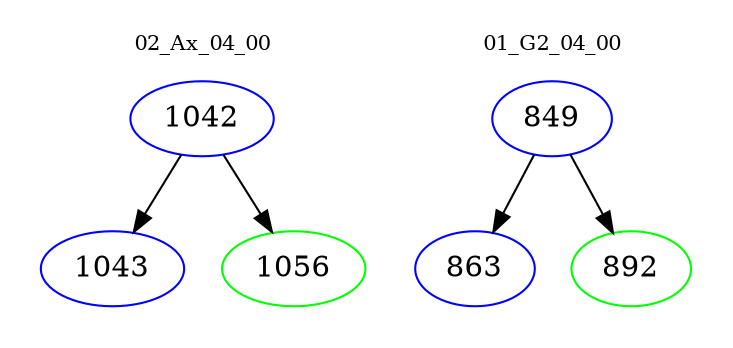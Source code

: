 digraph{
subgraph cluster_0 {
color = white
label = "02_Ax_04_00";
fontsize=10;
T0_1042 [label="1042", color="blue"]
T0_1042 -> T0_1043 [color="black"]
T0_1043 [label="1043", color="blue"]
T0_1042 -> T0_1056 [color="black"]
T0_1056 [label="1056", color="green"]
}
subgraph cluster_1 {
color = white
label = "01_G2_04_00";
fontsize=10;
T1_849 [label="849", color="blue"]
T1_849 -> T1_863 [color="black"]
T1_863 [label="863", color="blue"]
T1_849 -> T1_892 [color="black"]
T1_892 [label="892", color="green"]
}
}

